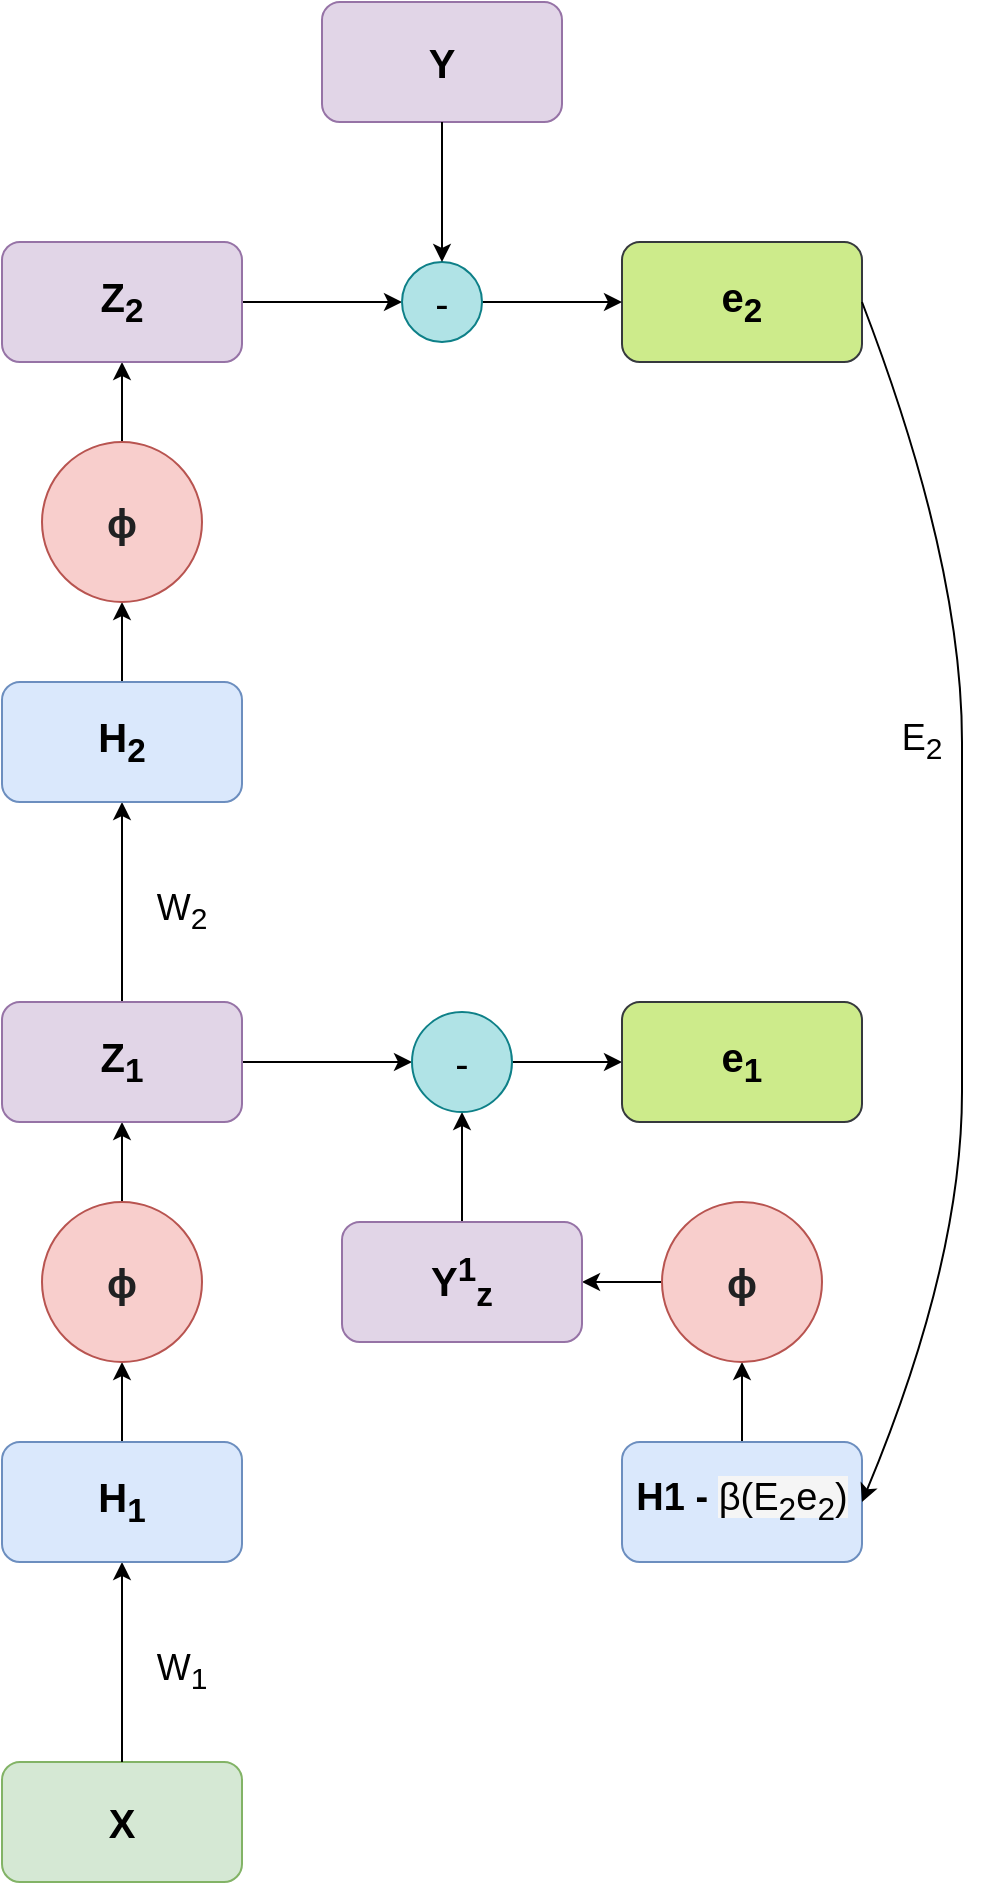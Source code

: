 <mxfile version="24.9.1">
  <diagram name="Page-1" id="Fp199MQhqj1kCZIGCHeC">
    <mxGraphModel dx="822" dy="1678" grid="1" gridSize="10" guides="1" tooltips="1" connect="1" arrows="1" fold="1" page="1" pageScale="1" pageWidth="850" pageHeight="1100" math="0" shadow="0">
      <root>
        <mxCell id="0" />
        <mxCell id="1" parent="0" />
        <mxCell id="KPjrWkme4UnGY71Kr7mi-1" value="&lt;b&gt;&lt;font style=&quot;font-size: 20px;&quot;&gt;X&lt;/font&gt;&lt;/b&gt;" style="rounded=1;whiteSpace=wrap;html=1;fillColor=#d5e8d4;strokeColor=#82b366;" vertex="1" parent="1">
          <mxGeometry x="210" y="500" width="120" height="60" as="geometry" />
        </mxCell>
        <mxCell id="KPjrWkme4UnGY71Kr7mi-2" value="" style="endArrow=classic;html=1;rounded=0;exitX=0.5;exitY=0;exitDx=0;exitDy=0;" edge="1" parent="1" source="KPjrWkme4UnGY71Kr7mi-1" target="KPjrWkme4UnGY71Kr7mi-3">
          <mxGeometry width="50" height="50" relative="1" as="geometry">
            <mxPoint x="400" y="380" as="sourcePoint" />
            <mxPoint x="270" y="380" as="targetPoint" />
          </mxGeometry>
        </mxCell>
        <mxCell id="KPjrWkme4UnGY71Kr7mi-5" value="" style="edgeStyle=orthogonalEdgeStyle;rounded=0;orthogonalLoop=1;jettySize=auto;html=1;" edge="1" parent="1" source="KPjrWkme4UnGY71Kr7mi-3" target="KPjrWkme4UnGY71Kr7mi-4">
          <mxGeometry relative="1" as="geometry" />
        </mxCell>
        <mxCell id="KPjrWkme4UnGY71Kr7mi-3" value="&lt;b&gt;&lt;font style=&quot;font-size: 20px;&quot;&gt;H&lt;sub&gt;1&lt;/sub&gt;&lt;/font&gt;&lt;/b&gt;" style="rounded=1;whiteSpace=wrap;html=1;fillColor=#dae8fc;strokeColor=#6c8ebf;" vertex="1" parent="1">
          <mxGeometry x="210" y="340" width="120" height="60" as="geometry" />
        </mxCell>
        <mxCell id="KPjrWkme4UnGY71Kr7mi-7" value="" style="edgeStyle=orthogonalEdgeStyle;rounded=0;orthogonalLoop=1;jettySize=auto;html=1;" edge="1" parent="1" source="KPjrWkme4UnGY71Kr7mi-4" target="KPjrWkme4UnGY71Kr7mi-6">
          <mxGeometry relative="1" as="geometry" />
        </mxCell>
        <mxCell id="KPjrWkme4UnGY71Kr7mi-4" value="&lt;b style=&quot;text-align: start; caret-color: rgb(32, 33, 34); color: rgb(32, 33, 34); font-family: sans-serif;&quot;&gt;&lt;font style=&quot;font-size: 20px;&quot;&gt;ϕ&lt;/font&gt;&lt;/b&gt;" style="ellipse;whiteSpace=wrap;html=1;aspect=fixed;fillColor=#f8cecc;strokeColor=#b85450;" vertex="1" parent="1">
          <mxGeometry x="230" y="220" width="80" height="80" as="geometry" />
        </mxCell>
        <mxCell id="KPjrWkme4UnGY71Kr7mi-11" style="edgeStyle=orthogonalEdgeStyle;rounded=0;orthogonalLoop=1;jettySize=auto;html=1;exitX=0.5;exitY=0;exitDx=0;exitDy=0;entryX=0.5;entryY=1;entryDx=0;entryDy=0;" edge="1" parent="1" source="KPjrWkme4UnGY71Kr7mi-6" target="KPjrWkme4UnGY71Kr7mi-8">
          <mxGeometry relative="1" as="geometry" />
        </mxCell>
        <mxCell id="KPjrWkme4UnGY71Kr7mi-35" style="edgeStyle=orthogonalEdgeStyle;rounded=0;orthogonalLoop=1;jettySize=auto;html=1;exitX=1;exitY=0.5;exitDx=0;exitDy=0;entryX=0;entryY=0.5;entryDx=0;entryDy=0;" edge="1" parent="1" source="KPjrWkme4UnGY71Kr7mi-6" target="KPjrWkme4UnGY71Kr7mi-33">
          <mxGeometry relative="1" as="geometry" />
        </mxCell>
        <mxCell id="KPjrWkme4UnGY71Kr7mi-6" value="&lt;b&gt;&lt;font style=&quot;font-size: 20px;&quot;&gt;Z&lt;sub&gt;1&lt;/sub&gt;&lt;/font&gt;&lt;/b&gt;" style="rounded=1;whiteSpace=wrap;html=1;fillColor=#e1d5e7;strokeColor=#9673a6;" vertex="1" parent="1">
          <mxGeometry x="210" y="120" width="120" height="60" as="geometry" />
        </mxCell>
        <mxCell id="KPjrWkme4UnGY71Kr7mi-12" value="" style="edgeStyle=orthogonalEdgeStyle;rounded=0;orthogonalLoop=1;jettySize=auto;html=1;" edge="1" parent="1" source="KPjrWkme4UnGY71Kr7mi-8" target="KPjrWkme4UnGY71Kr7mi-9">
          <mxGeometry relative="1" as="geometry" />
        </mxCell>
        <mxCell id="KPjrWkme4UnGY71Kr7mi-8" value="&lt;b&gt;&lt;font style=&quot;font-size: 20px;&quot;&gt;H&lt;sub&gt;2&lt;/sub&gt;&lt;/font&gt;&lt;/b&gt;" style="rounded=1;whiteSpace=wrap;html=1;fillColor=#dae8fc;strokeColor=#6c8ebf;" vertex="1" parent="1">
          <mxGeometry x="210" y="-40" width="120" height="60" as="geometry" />
        </mxCell>
        <mxCell id="KPjrWkme4UnGY71Kr7mi-13" value="" style="edgeStyle=orthogonalEdgeStyle;rounded=0;orthogonalLoop=1;jettySize=auto;html=1;" edge="1" parent="1" source="KPjrWkme4UnGY71Kr7mi-9" target="KPjrWkme4UnGY71Kr7mi-10">
          <mxGeometry relative="1" as="geometry" />
        </mxCell>
        <mxCell id="KPjrWkme4UnGY71Kr7mi-9" value="&lt;b style=&quot;text-align: start; caret-color: rgb(32, 33, 34); color: rgb(32, 33, 34); font-family: sans-serif;&quot;&gt;&lt;font style=&quot;font-size: 20px;&quot;&gt;ϕ&lt;/font&gt;&lt;/b&gt;" style="ellipse;whiteSpace=wrap;html=1;aspect=fixed;fillColor=#f8cecc;strokeColor=#b85450;" vertex="1" parent="1">
          <mxGeometry x="230" y="-160" width="80" height="80" as="geometry" />
        </mxCell>
        <mxCell id="KPjrWkme4UnGY71Kr7mi-27" style="edgeStyle=orthogonalEdgeStyle;rounded=0;orthogonalLoop=1;jettySize=auto;html=1;exitX=1;exitY=0.5;exitDx=0;exitDy=0;entryX=0;entryY=0.5;entryDx=0;entryDy=0;" edge="1" parent="1" source="KPjrWkme4UnGY71Kr7mi-10" target="KPjrWkme4UnGY71Kr7mi-19">
          <mxGeometry relative="1" as="geometry" />
        </mxCell>
        <mxCell id="KPjrWkme4UnGY71Kr7mi-10" value="&lt;b&gt;&lt;font style=&quot;font-size: 20px;&quot;&gt;Z&lt;sub&gt;2&lt;/sub&gt;&lt;/font&gt;&lt;/b&gt;" style="rounded=1;whiteSpace=wrap;html=1;fillColor=#e1d5e7;strokeColor=#9673a6;" vertex="1" parent="1">
          <mxGeometry x="210" y="-260" width="120" height="60" as="geometry" />
        </mxCell>
        <mxCell id="KPjrWkme4UnGY71Kr7mi-14" value="&lt;font style=&quot;font-size: 18px;&quot;&gt;W&lt;sub&gt;1&lt;/sub&gt;&lt;/font&gt;" style="text;html=1;align=center;verticalAlign=middle;whiteSpace=wrap;rounded=0;" vertex="1" parent="1">
          <mxGeometry x="270" y="440" width="60" height="30" as="geometry" />
        </mxCell>
        <mxCell id="KPjrWkme4UnGY71Kr7mi-15" value="&lt;font style=&quot;font-size: 18px;&quot;&gt;W&lt;sub&gt;2&lt;/sub&gt;&lt;/font&gt;" style="text;html=1;align=center;verticalAlign=middle;whiteSpace=wrap;rounded=0;" vertex="1" parent="1">
          <mxGeometry x="270" y="60" width="60" height="30" as="geometry" />
        </mxCell>
        <mxCell id="KPjrWkme4UnGY71Kr7mi-16" value="&lt;span style=&quot;font-size: 20px;&quot;&gt;&lt;b&gt;e&lt;sub&gt;2&lt;/sub&gt;&lt;/b&gt;&lt;/span&gt;" style="rounded=1;whiteSpace=wrap;html=1;fillColor=#cdeb8b;strokeColor=#36393d;" vertex="1" parent="1">
          <mxGeometry x="520" y="-260" width="120" height="60" as="geometry" />
        </mxCell>
        <mxCell id="KPjrWkme4UnGY71Kr7mi-29" value="" style="edgeStyle=orthogonalEdgeStyle;rounded=0;orthogonalLoop=1;jettySize=auto;html=1;" edge="1" parent="1" source="KPjrWkme4UnGY71Kr7mi-17" target="KPjrWkme4UnGY71Kr7mi-18">
          <mxGeometry relative="1" as="geometry" />
        </mxCell>
        <mxCell id="KPjrWkme4UnGY71Kr7mi-17" value="&lt;font style=&quot;font-size: 19px;&quot;&gt;&lt;b&gt;H1 -&amp;nbsp;&lt;/b&gt;&lt;span style=&quot;white-space: pre-wrap; font-family: Arial, Arial_EmbeddedFont, Arial_MSFontService, sans-serif; text-align: left; background-color: rgb(245, 245, 245);&quot;&gt;β(E&lt;sub&gt;2&lt;/sub&gt;e&lt;sub&gt;2&lt;/sub&gt;)&lt;/span&gt;&lt;/font&gt;" style="rounded=1;whiteSpace=wrap;html=1;fillColor=#dae8fc;strokeColor=#6c8ebf;" vertex="1" parent="1">
          <mxGeometry x="520" y="340" width="120" height="60" as="geometry" />
        </mxCell>
        <mxCell id="KPjrWkme4UnGY71Kr7mi-32" style="edgeStyle=orthogonalEdgeStyle;rounded=0;orthogonalLoop=1;jettySize=auto;html=1;exitX=0;exitY=0.5;exitDx=0;exitDy=0;entryX=1;entryY=0.5;entryDx=0;entryDy=0;" edge="1" parent="1" source="KPjrWkme4UnGY71Kr7mi-18" target="KPjrWkme4UnGY71Kr7mi-30">
          <mxGeometry relative="1" as="geometry" />
        </mxCell>
        <mxCell id="KPjrWkme4UnGY71Kr7mi-18" value="&lt;b style=&quot;text-align: start; caret-color: rgb(32, 33, 34); color: rgb(32, 33, 34); font-family: sans-serif;&quot;&gt;&lt;font style=&quot;font-size: 20px;&quot;&gt;ϕ&lt;/font&gt;&lt;/b&gt;" style="ellipse;whiteSpace=wrap;html=1;aspect=fixed;fillColor=#f8cecc;strokeColor=#b85450;" vertex="1" parent="1">
          <mxGeometry x="540" y="220" width="80" height="80" as="geometry" />
        </mxCell>
        <mxCell id="KPjrWkme4UnGY71Kr7mi-28" style="edgeStyle=orthogonalEdgeStyle;rounded=0;orthogonalLoop=1;jettySize=auto;html=1;exitX=1;exitY=0.5;exitDx=0;exitDy=0;entryX=0;entryY=0.5;entryDx=0;entryDy=0;" edge="1" parent="1" source="KPjrWkme4UnGY71Kr7mi-19" target="KPjrWkme4UnGY71Kr7mi-16">
          <mxGeometry relative="1" as="geometry" />
        </mxCell>
        <mxCell id="KPjrWkme4UnGY71Kr7mi-19" value="&lt;font style=&quot;font-size: 20px;&quot;&gt;-&lt;/font&gt;" style="ellipse;whiteSpace=wrap;html=1;aspect=fixed;fillColor=#b0e3e6;strokeColor=#0e8088;" vertex="1" parent="1">
          <mxGeometry x="410" y="-250" width="40" height="40" as="geometry" />
        </mxCell>
        <mxCell id="KPjrWkme4UnGY71Kr7mi-23" value="" style="curved=1;endArrow=classic;html=1;rounded=0;exitX=1;exitY=0.5;exitDx=0;exitDy=0;entryX=1;entryY=0.5;entryDx=0;entryDy=0;" edge="1" parent="1" source="KPjrWkme4UnGY71Kr7mi-16" target="KPjrWkme4UnGY71Kr7mi-17">
          <mxGeometry width="50" height="50" relative="1" as="geometry">
            <mxPoint x="680" y="-190" as="sourcePoint" />
            <mxPoint x="680" y="370" as="targetPoint" />
            <Array as="points">
              <mxPoint x="690" y="-100" />
              <mxPoint x="690" y="80" />
              <mxPoint x="690" y="250" />
            </Array>
          </mxGeometry>
        </mxCell>
        <mxCell id="KPjrWkme4UnGY71Kr7mi-24" value="&lt;font style=&quot;font-size: 18px;&quot;&gt;E&lt;sub&gt;2&lt;/sub&gt;&lt;/font&gt;" style="text;html=1;align=center;verticalAlign=middle;whiteSpace=wrap;rounded=0;" vertex="1" parent="1">
          <mxGeometry x="640" y="-25" width="60" height="30" as="geometry" />
        </mxCell>
        <mxCell id="KPjrWkme4UnGY71Kr7mi-25" value="&lt;b&gt;&lt;font style=&quot;font-size: 20px;&quot;&gt;Y&lt;/font&gt;&lt;/b&gt;" style="rounded=1;whiteSpace=wrap;html=1;fillColor=#e1d5e7;strokeColor=#9673a6;" vertex="1" parent="1">
          <mxGeometry x="370" y="-380" width="120" height="60" as="geometry" />
        </mxCell>
        <mxCell id="KPjrWkme4UnGY71Kr7mi-26" value="" style="endArrow=classic;html=1;rounded=0;exitX=0.5;exitY=1;exitDx=0;exitDy=0;entryX=0.5;entryY=0;entryDx=0;entryDy=0;" edge="1" parent="1" source="KPjrWkme4UnGY71Kr7mi-25" target="KPjrWkme4UnGY71Kr7mi-19">
          <mxGeometry width="50" height="50" relative="1" as="geometry">
            <mxPoint x="580" y="-320" as="sourcePoint" />
            <mxPoint x="630" y="-370" as="targetPoint" />
          </mxGeometry>
        </mxCell>
        <mxCell id="KPjrWkme4UnGY71Kr7mi-34" style="edgeStyle=orthogonalEdgeStyle;rounded=0;orthogonalLoop=1;jettySize=auto;html=1;exitX=0.5;exitY=0;exitDx=0;exitDy=0;entryX=0.5;entryY=1;entryDx=0;entryDy=0;" edge="1" parent="1" source="KPjrWkme4UnGY71Kr7mi-30" target="KPjrWkme4UnGY71Kr7mi-33">
          <mxGeometry relative="1" as="geometry" />
        </mxCell>
        <mxCell id="KPjrWkme4UnGY71Kr7mi-30" value="&lt;span style=&quot;font-size: 20px;&quot;&gt;&lt;b&gt;Y&lt;sup&gt;1&lt;/sup&gt;&lt;sub&gt;z&lt;/sub&gt;&lt;/b&gt;&lt;/span&gt;" style="rounded=1;whiteSpace=wrap;html=1;fillColor=#e1d5e7;strokeColor=#9673a6;" vertex="1" parent="1">
          <mxGeometry x="380" y="230" width="120" height="60" as="geometry" />
        </mxCell>
        <mxCell id="KPjrWkme4UnGY71Kr7mi-37" style="edgeStyle=orthogonalEdgeStyle;rounded=0;orthogonalLoop=1;jettySize=auto;html=1;exitX=1;exitY=0.5;exitDx=0;exitDy=0;entryX=0;entryY=0.5;entryDx=0;entryDy=0;" edge="1" parent="1" source="KPjrWkme4UnGY71Kr7mi-33" target="KPjrWkme4UnGY71Kr7mi-36">
          <mxGeometry relative="1" as="geometry" />
        </mxCell>
        <mxCell id="KPjrWkme4UnGY71Kr7mi-33" value="&lt;font style=&quot;font-size: 20px;&quot;&gt;-&lt;/font&gt;" style="ellipse;whiteSpace=wrap;html=1;aspect=fixed;fillColor=#b0e3e6;strokeColor=#0e8088;" vertex="1" parent="1">
          <mxGeometry x="415" y="125" width="50" height="50" as="geometry" />
        </mxCell>
        <mxCell id="KPjrWkme4UnGY71Kr7mi-36" value="&lt;span style=&quot;font-size: 20px;&quot;&gt;&lt;b&gt;e&lt;sub&gt;1&lt;/sub&gt;&lt;/b&gt;&lt;/span&gt;" style="rounded=1;whiteSpace=wrap;html=1;fillColor=#cdeb8b;strokeColor=#36393d;" vertex="1" parent="1">
          <mxGeometry x="520" y="120" width="120" height="60" as="geometry" />
        </mxCell>
      </root>
    </mxGraphModel>
  </diagram>
</mxfile>
